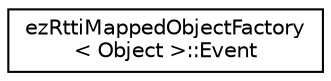 digraph "Graphical Class Hierarchy"
{
 // LATEX_PDF_SIZE
  edge [fontname="Helvetica",fontsize="10",labelfontname="Helvetica",labelfontsize="10"];
  node [fontname="Helvetica",fontsize="10",shape=record];
  rankdir="LR";
  Node0 [label="ezRttiMappedObjectFactory\l\< Object \>::Event",height=0.2,width=0.4,color="black", fillcolor="white", style="filled",URL="$d3/d0d/structez_rtti_mapped_object_factory_1_1_event.htm",tooltip=" "];
}
